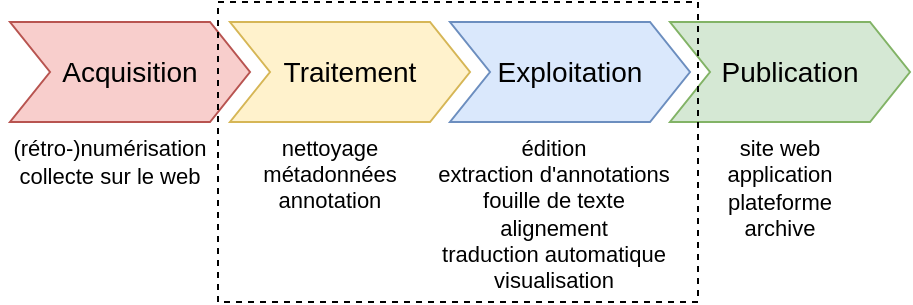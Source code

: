<mxfile version="21.8.2" type="device">
  <diagram name="Page-1" id="r0Li9xDxfgKoCE23kI79">
    <mxGraphModel dx="605" dy="350" grid="1" gridSize="10" guides="1" tooltips="1" connect="1" arrows="1" fold="1" page="1" pageScale="1" pageWidth="827" pageHeight="1169" math="0" shadow="0">
      <root>
        <mxCell id="0" />
        <mxCell id="1" parent="0" />
        <mxCell id="WRItgJMM82p5Qw252uki-1" value="Acquisition" style="shape=step;perimeter=stepPerimeter;whiteSpace=wrap;html=1;fixedSize=1;fontSize=14;fillColor=#f8cecc;strokeColor=#b85450;" vertex="1" parent="1">
          <mxGeometry x="50" y="150" width="120" height="50" as="geometry" />
        </mxCell>
        <mxCell id="WRItgJMM82p5Qw252uki-2" value="Traitement" style="shape=step;perimeter=stepPerimeter;whiteSpace=wrap;html=1;fixedSize=1;fontSize=14;fillColor=#fff2cc;strokeColor=#d6b656;" vertex="1" parent="1">
          <mxGeometry x="160" y="150" width="120" height="50" as="geometry" />
        </mxCell>
        <mxCell id="WRItgJMM82p5Qw252uki-3" value="Exploitation" style="shape=step;perimeter=stepPerimeter;whiteSpace=wrap;html=1;fixedSize=1;fontSize=14;fillColor=#dae8fc;strokeColor=#6c8ebf;" vertex="1" parent="1">
          <mxGeometry x="270" y="150" width="120" height="50" as="geometry" />
        </mxCell>
        <mxCell id="WRItgJMM82p5Qw252uki-4" value="Publication" style="shape=step;perimeter=stepPerimeter;whiteSpace=wrap;html=1;fixedSize=1;fontSize=14;fillColor=#d5e8d4;strokeColor=#82b366;" vertex="1" parent="1">
          <mxGeometry x="380" y="150" width="120" height="50" as="geometry" />
        </mxCell>
        <mxCell id="WRItgJMM82p5Qw252uki-6" value="&lt;div style=&quot;font-size: 11px;&quot;&gt;(rétro-)numérisation&lt;/div&gt;&lt;div style=&quot;font-size: 11px;&quot;&gt;collecte sur le web&lt;br style=&quot;font-size: 11px;&quot;&gt;&lt;/div&gt;" style="text;html=1;strokeColor=none;fillColor=none;align=center;verticalAlign=middle;whiteSpace=wrap;rounded=0;fontSize=11;" vertex="1" parent="1">
          <mxGeometry x="45" y="205" width="110" height="30" as="geometry" />
        </mxCell>
        <mxCell id="WRItgJMM82p5Qw252uki-7" value="&lt;div style=&quot;font-size: 11px;&quot;&gt;nettoyage&lt;/div&gt;&lt;div style=&quot;font-size: 11px;&quot;&gt;métadonnées&lt;/div&gt;&lt;div style=&quot;font-size: 11px;&quot;&gt;annotation&lt;br style=&quot;font-size: 11px;&quot;&gt;&lt;/div&gt;" style="text;html=1;strokeColor=none;fillColor=none;align=center;verticalAlign=middle;whiteSpace=wrap;rounded=0;fontSize=11;" vertex="1" parent="1">
          <mxGeometry x="155" y="211" width="110" height="30" as="geometry" />
        </mxCell>
        <mxCell id="WRItgJMM82p5Qw252uki-8" value="&lt;div style=&quot;font-size: 11px;&quot;&gt;édition&lt;/div&gt;&lt;div style=&quot;font-size: 11px;&quot;&gt;extraction d&#39;annotations&lt;/div&gt;&lt;div style=&quot;font-size: 11px;&quot;&gt;fouille de texte&lt;/div&gt;&lt;div style=&quot;font-size: 11px;&quot;&gt;alignement&lt;/div&gt;&lt;div style=&quot;font-size: 11px;&quot;&gt;traduction automatique&lt;/div&gt;&lt;div style=&quot;font-size: 11px;&quot;&gt;visualisation&lt;br style=&quot;font-size: 11px;&quot;&gt;&lt;/div&gt;" style="text;html=1;strokeColor=none;fillColor=none;align=center;verticalAlign=middle;whiteSpace=wrap;rounded=0;fontSize=11;" vertex="1" parent="1">
          <mxGeometry x="257" y="231" width="130" height="30" as="geometry" />
        </mxCell>
        <mxCell id="WRItgJMM82p5Qw252uki-9" value="&lt;div style=&quot;font-size: 11px;&quot;&gt;site web&lt;/div&gt;&lt;div style=&quot;font-size: 11px;&quot;&gt;application&lt;/div&gt;&lt;div style=&quot;font-size: 11px;&quot;&gt;plateforme&lt;/div&gt;&lt;div style=&quot;font-size: 11px;&quot;&gt;archive&lt;br style=&quot;font-size: 11px;&quot;&gt;&lt;/div&gt;" style="text;html=1;strokeColor=none;fillColor=none;align=center;verticalAlign=middle;whiteSpace=wrap;rounded=0;fontSize=11;" vertex="1" parent="1">
          <mxGeometry x="380" y="218" width="110" height="30" as="geometry" />
        </mxCell>
        <mxCell id="WRItgJMM82p5Qw252uki-12" value="" style="rounded=0;whiteSpace=wrap;html=1;fillColor=none;dashed=1;" vertex="1" parent="1">
          <mxGeometry x="154" y="140" width="240" height="150" as="geometry" />
        </mxCell>
      </root>
    </mxGraphModel>
  </diagram>
</mxfile>
